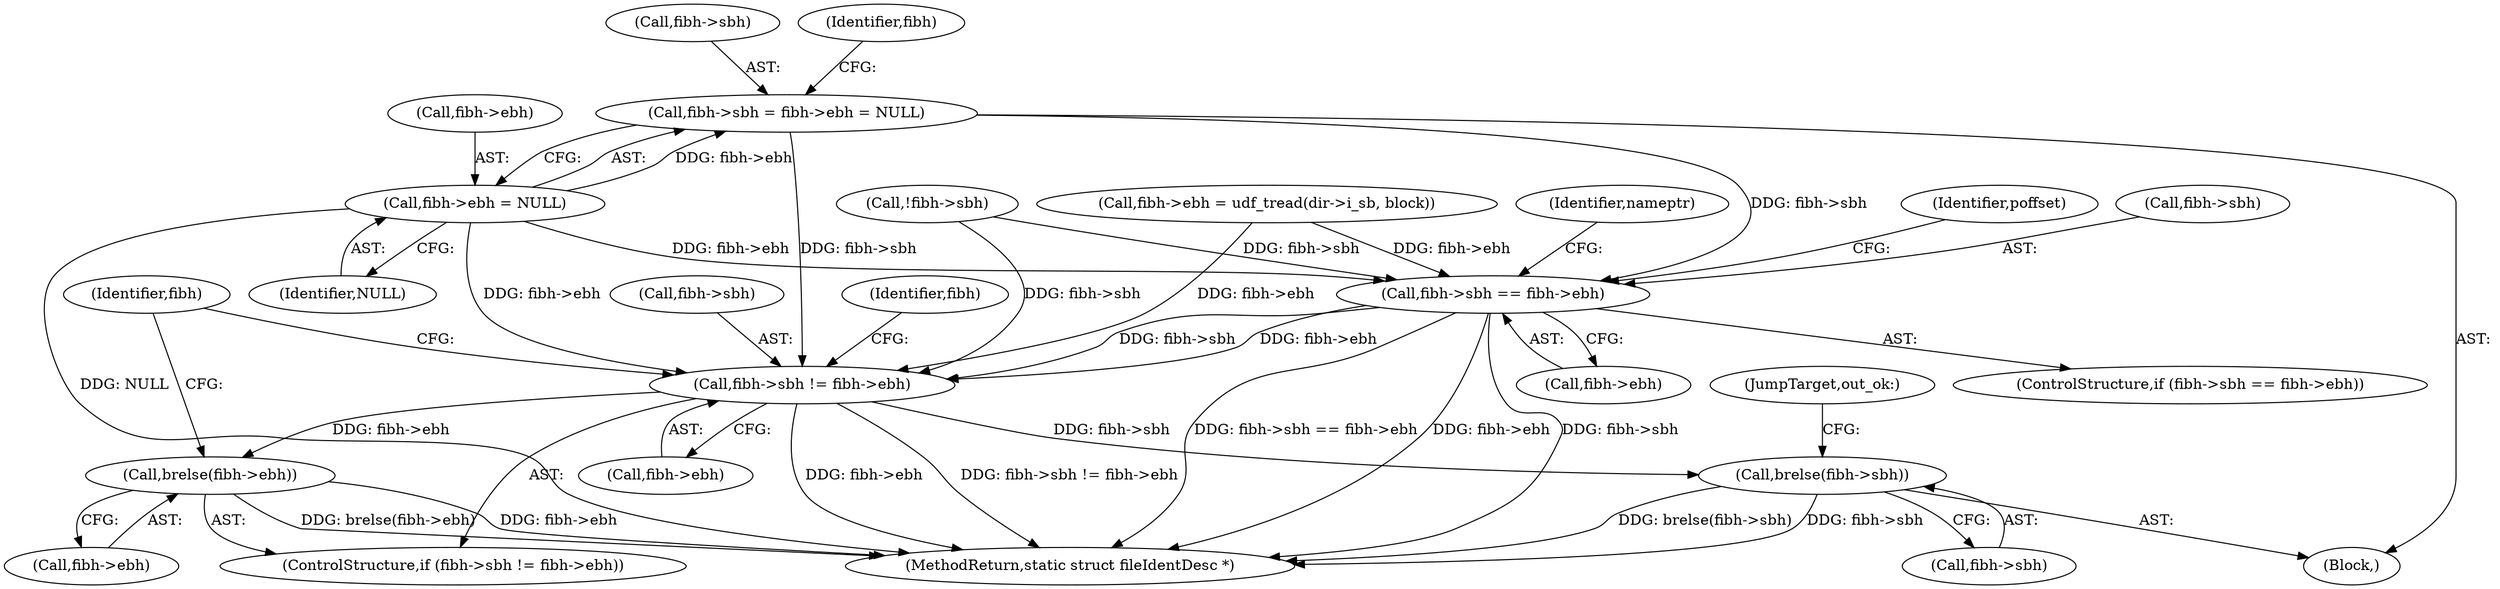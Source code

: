digraph "0_linux_0e5cc9a40ada6046e6bc3bdfcd0c0d7e4b706b14_0@pointer" {
"1000167" [label="(Call,fibh->sbh = fibh->ebh = NULL)"];
"1000171" [label="(Call,fibh->ebh = NULL)"];
"1000338" [label="(Call,fibh->sbh == fibh->ebh)"];
"1000487" [label="(Call,fibh->sbh != fibh->ebh)"];
"1000494" [label="(Call,brelse(fibh->ebh))"];
"1000498" [label="(Call,brelse(fibh->sbh))"];
"1000486" [label="(ControlStructure,if (fibh->sbh != fibh->ebh))"];
"1000491" [label="(Call,fibh->ebh)"];
"1000494" [label="(Call,brelse(fibh->ebh))"];
"1000357" [label="(Identifier,poffset)"];
"1000175" [label="(Identifier,NULL)"];
"1000496" [label="(Identifier,fibh)"];
"1000277" [label="(Call,fibh->ebh = udf_tread(dir->i_sb, block))"];
"1000498" [label="(Call,brelse(fibh->sbh))"];
"1000500" [label="(Identifier,fibh)"];
"1000499" [label="(Call,fibh->sbh)"];
"1000339" [label="(Call,fibh->sbh)"];
"1000168" [label="(Call,fibh->sbh)"];
"1000338" [label="(Call,fibh->sbh == fibh->ebh)"];
"1000511" [label="(MethodReturn,static struct fileIdentDesc *)"];
"1000167" [label="(Call,fibh->sbh = fibh->ebh = NULL)"];
"1000502" [label="(JumpTarget,out_ok:)"];
"1000178" [label="(Identifier,fibh)"];
"1000172" [label="(Call,fibh->ebh)"];
"1000487" [label="(Call,fibh->sbh != fibh->ebh)"];
"1000347" [label="(Identifier,nameptr)"];
"1000337" [label="(ControlStructure,if (fibh->sbh == fibh->ebh))"];
"1000287" [label="(Call,!fibh->sbh)"];
"1000488" [label="(Call,fibh->sbh)"];
"1000495" [label="(Call,fibh->ebh)"];
"1000106" [label="(Block,)"];
"1000171" [label="(Call,fibh->ebh = NULL)"];
"1000342" [label="(Call,fibh->ebh)"];
"1000167" -> "1000106"  [label="AST: "];
"1000167" -> "1000171"  [label="CFG: "];
"1000168" -> "1000167"  [label="AST: "];
"1000171" -> "1000167"  [label="AST: "];
"1000178" -> "1000167"  [label="CFG: "];
"1000171" -> "1000167"  [label="DDG: fibh->ebh"];
"1000167" -> "1000338"  [label="DDG: fibh->sbh"];
"1000167" -> "1000487"  [label="DDG: fibh->sbh"];
"1000171" -> "1000175"  [label="CFG: "];
"1000172" -> "1000171"  [label="AST: "];
"1000175" -> "1000171"  [label="AST: "];
"1000171" -> "1000511"  [label="DDG: NULL"];
"1000171" -> "1000338"  [label="DDG: fibh->ebh"];
"1000171" -> "1000487"  [label="DDG: fibh->ebh"];
"1000338" -> "1000337"  [label="AST: "];
"1000338" -> "1000342"  [label="CFG: "];
"1000339" -> "1000338"  [label="AST: "];
"1000342" -> "1000338"  [label="AST: "];
"1000347" -> "1000338"  [label="CFG: "];
"1000357" -> "1000338"  [label="CFG: "];
"1000338" -> "1000511"  [label="DDG: fibh->sbh"];
"1000338" -> "1000511"  [label="DDG: fibh->sbh == fibh->ebh"];
"1000338" -> "1000511"  [label="DDG: fibh->ebh"];
"1000287" -> "1000338"  [label="DDG: fibh->sbh"];
"1000277" -> "1000338"  [label="DDG: fibh->ebh"];
"1000338" -> "1000487"  [label="DDG: fibh->sbh"];
"1000338" -> "1000487"  [label="DDG: fibh->ebh"];
"1000487" -> "1000486"  [label="AST: "];
"1000487" -> "1000491"  [label="CFG: "];
"1000488" -> "1000487"  [label="AST: "];
"1000491" -> "1000487"  [label="AST: "];
"1000496" -> "1000487"  [label="CFG: "];
"1000500" -> "1000487"  [label="CFG: "];
"1000487" -> "1000511"  [label="DDG: fibh->ebh"];
"1000487" -> "1000511"  [label="DDG: fibh->sbh != fibh->ebh"];
"1000287" -> "1000487"  [label="DDG: fibh->sbh"];
"1000277" -> "1000487"  [label="DDG: fibh->ebh"];
"1000487" -> "1000494"  [label="DDG: fibh->ebh"];
"1000487" -> "1000498"  [label="DDG: fibh->sbh"];
"1000494" -> "1000486"  [label="AST: "];
"1000494" -> "1000495"  [label="CFG: "];
"1000495" -> "1000494"  [label="AST: "];
"1000500" -> "1000494"  [label="CFG: "];
"1000494" -> "1000511"  [label="DDG: brelse(fibh->ebh)"];
"1000494" -> "1000511"  [label="DDG: fibh->ebh"];
"1000498" -> "1000106"  [label="AST: "];
"1000498" -> "1000499"  [label="CFG: "];
"1000499" -> "1000498"  [label="AST: "];
"1000502" -> "1000498"  [label="CFG: "];
"1000498" -> "1000511"  [label="DDG: brelse(fibh->sbh)"];
"1000498" -> "1000511"  [label="DDG: fibh->sbh"];
}
